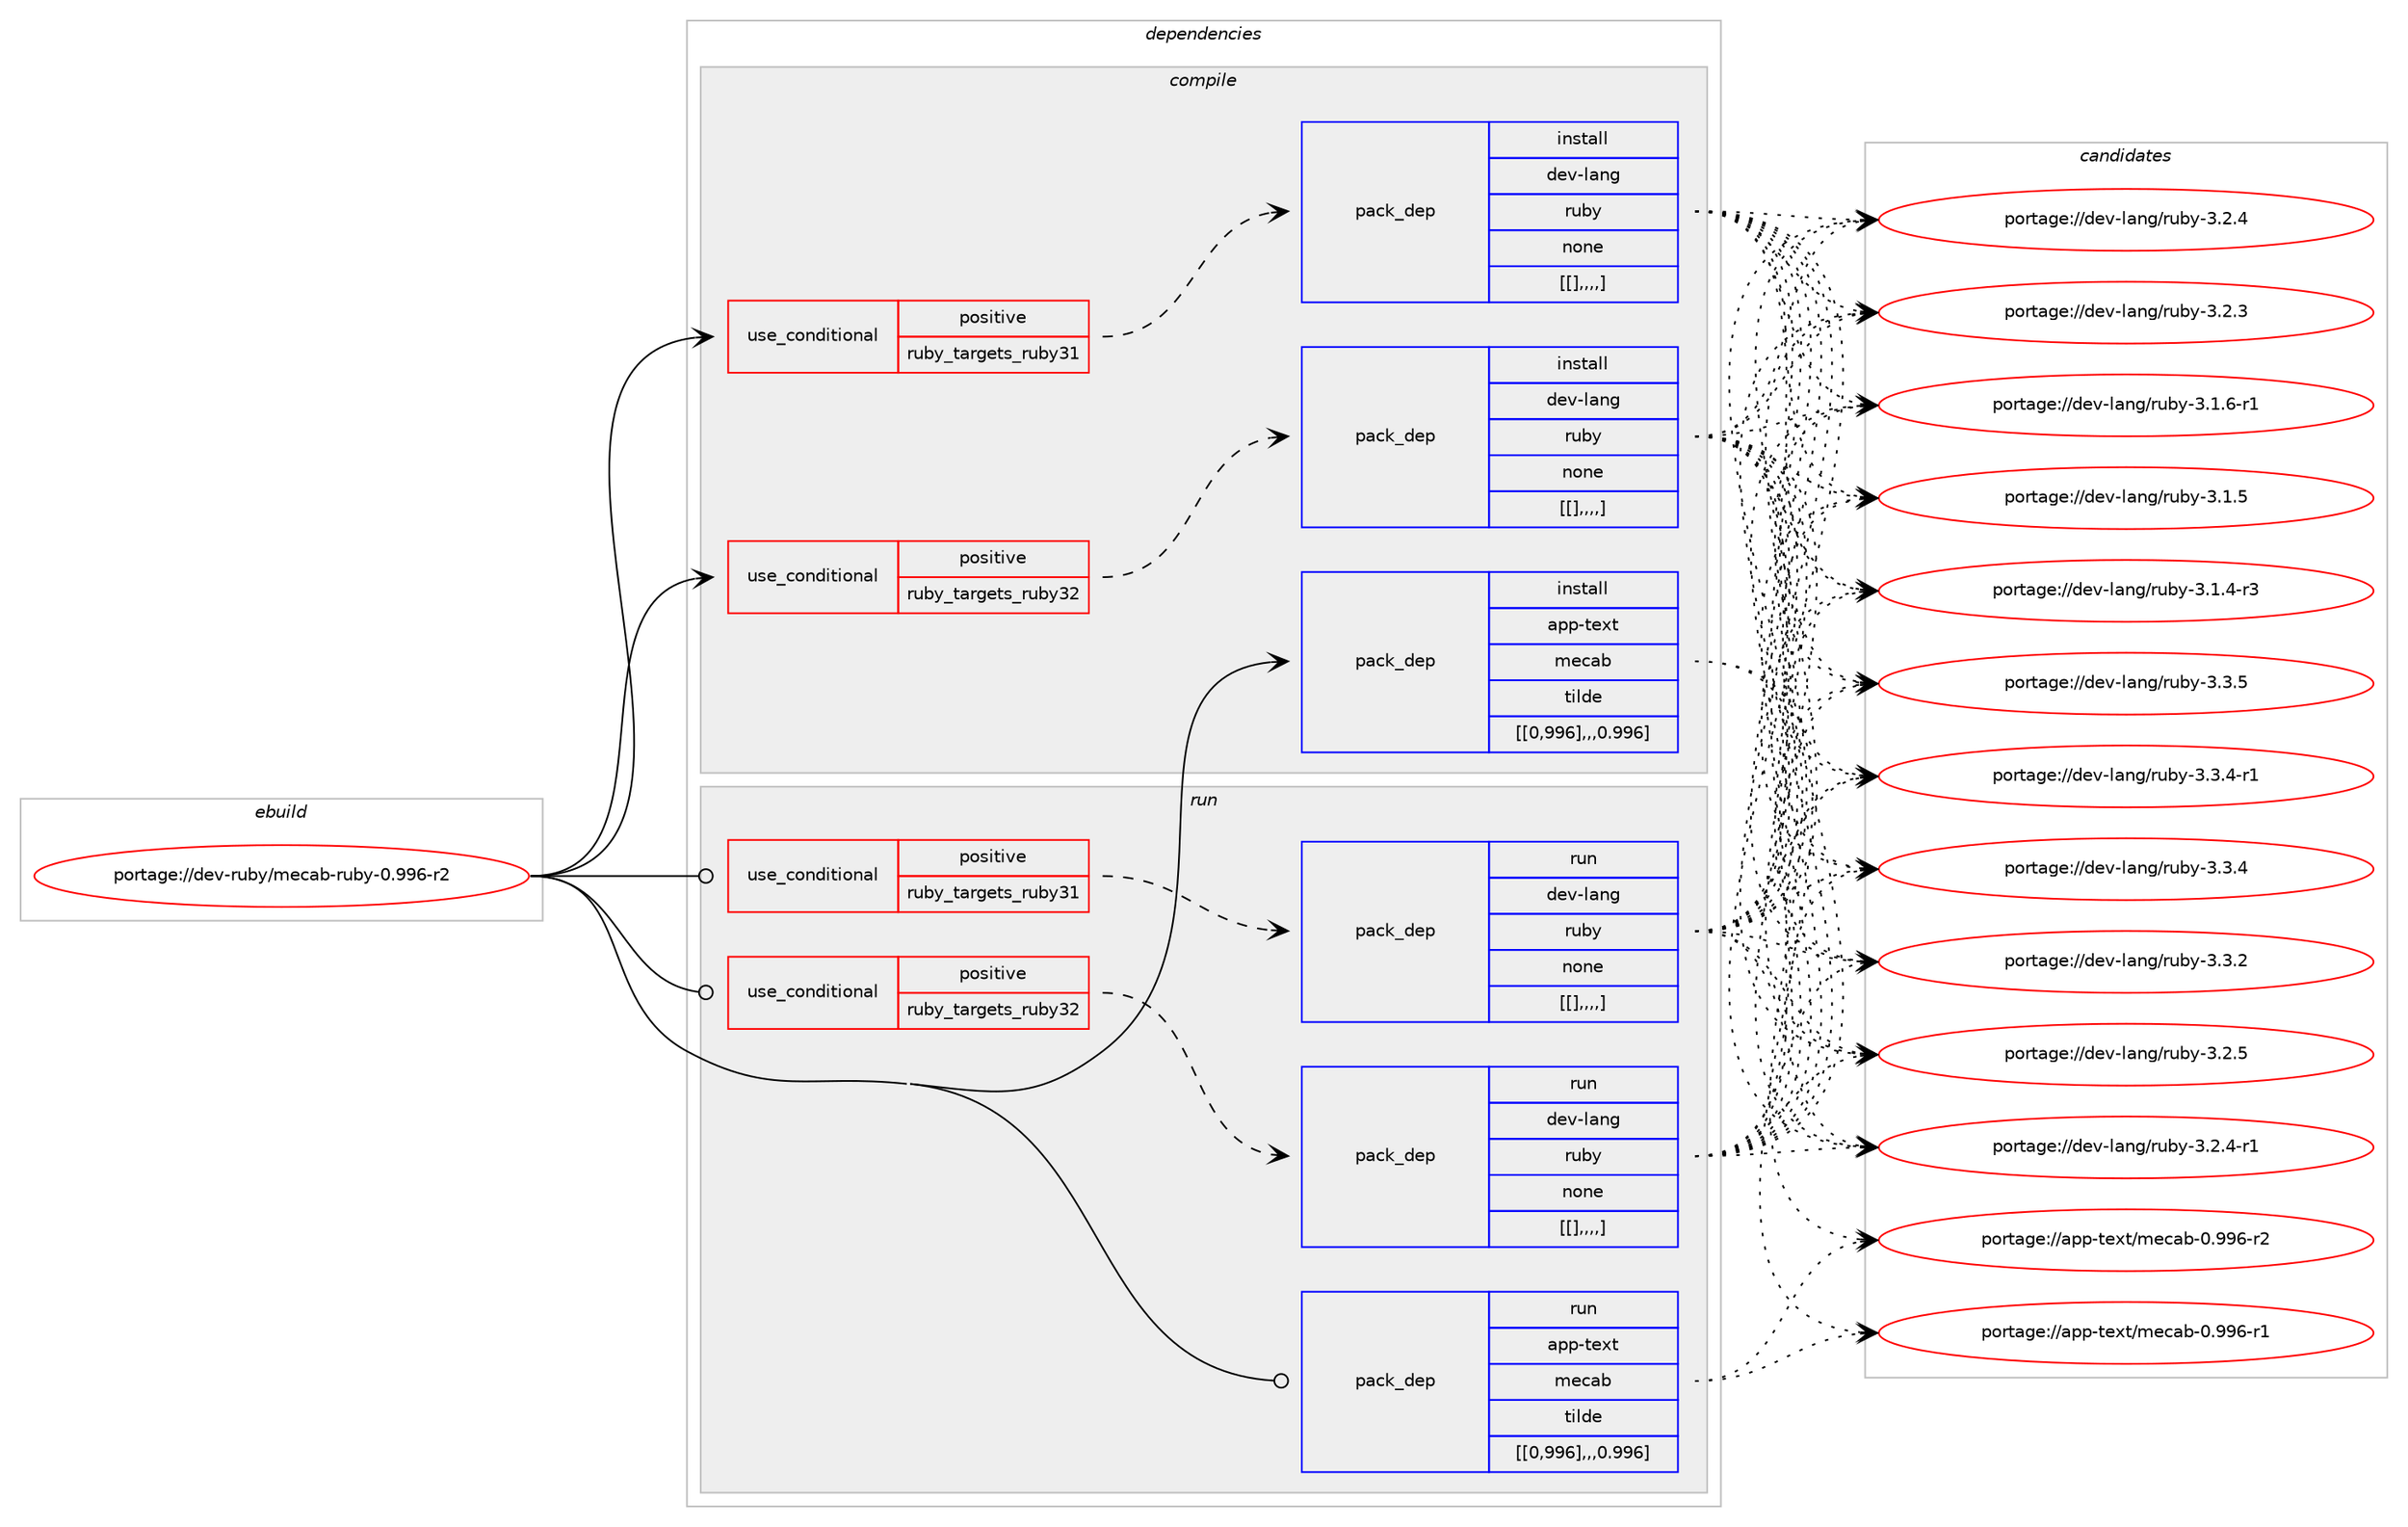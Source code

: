 digraph prolog {

# *************
# Graph options
# *************

newrank=true;
concentrate=true;
compound=true;
graph [rankdir=LR,fontname=Helvetica,fontsize=10,ranksep=1.5];#, ranksep=2.5, nodesep=0.2];
edge  [arrowhead=vee];
node  [fontname=Helvetica,fontsize=10];

# **********
# The ebuild
# **********

subgraph cluster_leftcol {
color=gray;
label=<<i>ebuild</i>>;
id [label="portage://dev-ruby/mecab-ruby-0.996-r2", color=red, width=4, href="../dev-ruby/mecab-ruby-0.996-r2.svg"];
}

# ****************
# The dependencies
# ****************

subgraph cluster_midcol {
color=gray;
label=<<i>dependencies</i>>;
subgraph cluster_compile {
fillcolor="#eeeeee";
style=filled;
label=<<i>compile</i>>;
subgraph cond51728 {
dependency192308 [label=<<TABLE BORDER="0" CELLBORDER="1" CELLSPACING="0" CELLPADDING="4"><TR><TD ROWSPAN="3" CELLPADDING="10">use_conditional</TD></TR><TR><TD>positive</TD></TR><TR><TD>ruby_targets_ruby31</TD></TR></TABLE>>, shape=none, color=red];
subgraph pack139249 {
dependency192309 [label=<<TABLE BORDER="0" CELLBORDER="1" CELLSPACING="0" CELLPADDING="4" WIDTH="220"><TR><TD ROWSPAN="6" CELLPADDING="30">pack_dep</TD></TR><TR><TD WIDTH="110">install</TD></TR><TR><TD>dev-lang</TD></TR><TR><TD>ruby</TD></TR><TR><TD>none</TD></TR><TR><TD>[[],,,,]</TD></TR></TABLE>>, shape=none, color=blue];
}
dependency192308:e -> dependency192309:w [weight=20,style="dashed",arrowhead="vee"];
}
id:e -> dependency192308:w [weight=20,style="solid",arrowhead="vee"];
subgraph cond51729 {
dependency192310 [label=<<TABLE BORDER="0" CELLBORDER="1" CELLSPACING="0" CELLPADDING="4"><TR><TD ROWSPAN="3" CELLPADDING="10">use_conditional</TD></TR><TR><TD>positive</TD></TR><TR><TD>ruby_targets_ruby32</TD></TR></TABLE>>, shape=none, color=red];
subgraph pack139250 {
dependency192311 [label=<<TABLE BORDER="0" CELLBORDER="1" CELLSPACING="0" CELLPADDING="4" WIDTH="220"><TR><TD ROWSPAN="6" CELLPADDING="30">pack_dep</TD></TR><TR><TD WIDTH="110">install</TD></TR><TR><TD>dev-lang</TD></TR><TR><TD>ruby</TD></TR><TR><TD>none</TD></TR><TR><TD>[[],,,,]</TD></TR></TABLE>>, shape=none, color=blue];
}
dependency192310:e -> dependency192311:w [weight=20,style="dashed",arrowhead="vee"];
}
id:e -> dependency192310:w [weight=20,style="solid",arrowhead="vee"];
subgraph pack139251 {
dependency192312 [label=<<TABLE BORDER="0" CELLBORDER="1" CELLSPACING="0" CELLPADDING="4" WIDTH="220"><TR><TD ROWSPAN="6" CELLPADDING="30">pack_dep</TD></TR><TR><TD WIDTH="110">install</TD></TR><TR><TD>app-text</TD></TR><TR><TD>mecab</TD></TR><TR><TD>tilde</TD></TR><TR><TD>[[0,996],,,0.996]</TD></TR></TABLE>>, shape=none, color=blue];
}
id:e -> dependency192312:w [weight=20,style="solid",arrowhead="vee"];
}
subgraph cluster_compileandrun {
fillcolor="#eeeeee";
style=filled;
label=<<i>compile and run</i>>;
}
subgraph cluster_run {
fillcolor="#eeeeee";
style=filled;
label=<<i>run</i>>;
subgraph cond51730 {
dependency192313 [label=<<TABLE BORDER="0" CELLBORDER="1" CELLSPACING="0" CELLPADDING="4"><TR><TD ROWSPAN="3" CELLPADDING="10">use_conditional</TD></TR><TR><TD>positive</TD></TR><TR><TD>ruby_targets_ruby31</TD></TR></TABLE>>, shape=none, color=red];
subgraph pack139252 {
dependency192314 [label=<<TABLE BORDER="0" CELLBORDER="1" CELLSPACING="0" CELLPADDING="4" WIDTH="220"><TR><TD ROWSPAN="6" CELLPADDING="30">pack_dep</TD></TR><TR><TD WIDTH="110">run</TD></TR><TR><TD>dev-lang</TD></TR><TR><TD>ruby</TD></TR><TR><TD>none</TD></TR><TR><TD>[[],,,,]</TD></TR></TABLE>>, shape=none, color=blue];
}
dependency192313:e -> dependency192314:w [weight=20,style="dashed",arrowhead="vee"];
}
id:e -> dependency192313:w [weight=20,style="solid",arrowhead="odot"];
subgraph cond51731 {
dependency192315 [label=<<TABLE BORDER="0" CELLBORDER="1" CELLSPACING="0" CELLPADDING="4"><TR><TD ROWSPAN="3" CELLPADDING="10">use_conditional</TD></TR><TR><TD>positive</TD></TR><TR><TD>ruby_targets_ruby32</TD></TR></TABLE>>, shape=none, color=red];
subgraph pack139253 {
dependency192316 [label=<<TABLE BORDER="0" CELLBORDER="1" CELLSPACING="0" CELLPADDING="4" WIDTH="220"><TR><TD ROWSPAN="6" CELLPADDING="30">pack_dep</TD></TR><TR><TD WIDTH="110">run</TD></TR><TR><TD>dev-lang</TD></TR><TR><TD>ruby</TD></TR><TR><TD>none</TD></TR><TR><TD>[[],,,,]</TD></TR></TABLE>>, shape=none, color=blue];
}
dependency192315:e -> dependency192316:w [weight=20,style="dashed",arrowhead="vee"];
}
id:e -> dependency192315:w [weight=20,style="solid",arrowhead="odot"];
subgraph pack139254 {
dependency192317 [label=<<TABLE BORDER="0" CELLBORDER="1" CELLSPACING="0" CELLPADDING="4" WIDTH="220"><TR><TD ROWSPAN="6" CELLPADDING="30">pack_dep</TD></TR><TR><TD WIDTH="110">run</TD></TR><TR><TD>app-text</TD></TR><TR><TD>mecab</TD></TR><TR><TD>tilde</TD></TR><TR><TD>[[0,996],,,0.996]</TD></TR></TABLE>>, shape=none, color=blue];
}
id:e -> dependency192317:w [weight=20,style="solid",arrowhead="odot"];
}
}

# **************
# The candidates
# **************

subgraph cluster_choices {
rank=same;
color=gray;
label=<<i>candidates</i>>;

subgraph choice139249 {
color=black;
nodesep=1;
choice10010111845108971101034711411798121455146514653 [label="portage://dev-lang/ruby-3.3.5", color=red, width=4,href="../dev-lang/ruby-3.3.5.svg"];
choice100101118451089711010347114117981214551465146524511449 [label="portage://dev-lang/ruby-3.3.4-r1", color=red, width=4,href="../dev-lang/ruby-3.3.4-r1.svg"];
choice10010111845108971101034711411798121455146514652 [label="portage://dev-lang/ruby-3.3.4", color=red, width=4,href="../dev-lang/ruby-3.3.4.svg"];
choice10010111845108971101034711411798121455146514650 [label="portage://dev-lang/ruby-3.3.2", color=red, width=4,href="../dev-lang/ruby-3.3.2.svg"];
choice10010111845108971101034711411798121455146504653 [label="portage://dev-lang/ruby-3.2.5", color=red, width=4,href="../dev-lang/ruby-3.2.5.svg"];
choice100101118451089711010347114117981214551465046524511449 [label="portage://dev-lang/ruby-3.2.4-r1", color=red, width=4,href="../dev-lang/ruby-3.2.4-r1.svg"];
choice10010111845108971101034711411798121455146504652 [label="portage://dev-lang/ruby-3.2.4", color=red, width=4,href="../dev-lang/ruby-3.2.4.svg"];
choice10010111845108971101034711411798121455146504651 [label="portage://dev-lang/ruby-3.2.3", color=red, width=4,href="../dev-lang/ruby-3.2.3.svg"];
choice100101118451089711010347114117981214551464946544511449 [label="portage://dev-lang/ruby-3.1.6-r1", color=red, width=4,href="../dev-lang/ruby-3.1.6-r1.svg"];
choice10010111845108971101034711411798121455146494653 [label="portage://dev-lang/ruby-3.1.5", color=red, width=4,href="../dev-lang/ruby-3.1.5.svg"];
choice100101118451089711010347114117981214551464946524511451 [label="portage://dev-lang/ruby-3.1.4-r3", color=red, width=4,href="../dev-lang/ruby-3.1.4-r3.svg"];
dependency192309:e -> choice10010111845108971101034711411798121455146514653:w [style=dotted,weight="100"];
dependency192309:e -> choice100101118451089711010347114117981214551465146524511449:w [style=dotted,weight="100"];
dependency192309:e -> choice10010111845108971101034711411798121455146514652:w [style=dotted,weight="100"];
dependency192309:e -> choice10010111845108971101034711411798121455146514650:w [style=dotted,weight="100"];
dependency192309:e -> choice10010111845108971101034711411798121455146504653:w [style=dotted,weight="100"];
dependency192309:e -> choice100101118451089711010347114117981214551465046524511449:w [style=dotted,weight="100"];
dependency192309:e -> choice10010111845108971101034711411798121455146504652:w [style=dotted,weight="100"];
dependency192309:e -> choice10010111845108971101034711411798121455146504651:w [style=dotted,weight="100"];
dependency192309:e -> choice100101118451089711010347114117981214551464946544511449:w [style=dotted,weight="100"];
dependency192309:e -> choice10010111845108971101034711411798121455146494653:w [style=dotted,weight="100"];
dependency192309:e -> choice100101118451089711010347114117981214551464946524511451:w [style=dotted,weight="100"];
}
subgraph choice139250 {
color=black;
nodesep=1;
choice10010111845108971101034711411798121455146514653 [label="portage://dev-lang/ruby-3.3.5", color=red, width=4,href="../dev-lang/ruby-3.3.5.svg"];
choice100101118451089711010347114117981214551465146524511449 [label="portage://dev-lang/ruby-3.3.4-r1", color=red, width=4,href="../dev-lang/ruby-3.3.4-r1.svg"];
choice10010111845108971101034711411798121455146514652 [label="portage://dev-lang/ruby-3.3.4", color=red, width=4,href="../dev-lang/ruby-3.3.4.svg"];
choice10010111845108971101034711411798121455146514650 [label="portage://dev-lang/ruby-3.3.2", color=red, width=4,href="../dev-lang/ruby-3.3.2.svg"];
choice10010111845108971101034711411798121455146504653 [label="portage://dev-lang/ruby-3.2.5", color=red, width=4,href="../dev-lang/ruby-3.2.5.svg"];
choice100101118451089711010347114117981214551465046524511449 [label="portage://dev-lang/ruby-3.2.4-r1", color=red, width=4,href="../dev-lang/ruby-3.2.4-r1.svg"];
choice10010111845108971101034711411798121455146504652 [label="portage://dev-lang/ruby-3.2.4", color=red, width=4,href="../dev-lang/ruby-3.2.4.svg"];
choice10010111845108971101034711411798121455146504651 [label="portage://dev-lang/ruby-3.2.3", color=red, width=4,href="../dev-lang/ruby-3.2.3.svg"];
choice100101118451089711010347114117981214551464946544511449 [label="portage://dev-lang/ruby-3.1.6-r1", color=red, width=4,href="../dev-lang/ruby-3.1.6-r1.svg"];
choice10010111845108971101034711411798121455146494653 [label="portage://dev-lang/ruby-3.1.5", color=red, width=4,href="../dev-lang/ruby-3.1.5.svg"];
choice100101118451089711010347114117981214551464946524511451 [label="portage://dev-lang/ruby-3.1.4-r3", color=red, width=4,href="../dev-lang/ruby-3.1.4-r3.svg"];
dependency192311:e -> choice10010111845108971101034711411798121455146514653:w [style=dotted,weight="100"];
dependency192311:e -> choice100101118451089711010347114117981214551465146524511449:w [style=dotted,weight="100"];
dependency192311:e -> choice10010111845108971101034711411798121455146514652:w [style=dotted,weight="100"];
dependency192311:e -> choice10010111845108971101034711411798121455146514650:w [style=dotted,weight="100"];
dependency192311:e -> choice10010111845108971101034711411798121455146504653:w [style=dotted,weight="100"];
dependency192311:e -> choice100101118451089711010347114117981214551465046524511449:w [style=dotted,weight="100"];
dependency192311:e -> choice10010111845108971101034711411798121455146504652:w [style=dotted,weight="100"];
dependency192311:e -> choice10010111845108971101034711411798121455146504651:w [style=dotted,weight="100"];
dependency192311:e -> choice100101118451089711010347114117981214551464946544511449:w [style=dotted,weight="100"];
dependency192311:e -> choice10010111845108971101034711411798121455146494653:w [style=dotted,weight="100"];
dependency192311:e -> choice100101118451089711010347114117981214551464946524511451:w [style=dotted,weight="100"];
}
subgraph choice139251 {
color=black;
nodesep=1;
choice9711211245116101120116471091019997984548465757544511450 [label="portage://app-text/mecab-0.996-r2", color=red, width=4,href="../app-text/mecab-0.996-r2.svg"];
choice9711211245116101120116471091019997984548465757544511449 [label="portage://app-text/mecab-0.996-r1", color=red, width=4,href="../app-text/mecab-0.996-r1.svg"];
dependency192312:e -> choice9711211245116101120116471091019997984548465757544511450:w [style=dotted,weight="100"];
dependency192312:e -> choice9711211245116101120116471091019997984548465757544511449:w [style=dotted,weight="100"];
}
subgraph choice139252 {
color=black;
nodesep=1;
choice10010111845108971101034711411798121455146514653 [label="portage://dev-lang/ruby-3.3.5", color=red, width=4,href="../dev-lang/ruby-3.3.5.svg"];
choice100101118451089711010347114117981214551465146524511449 [label="portage://dev-lang/ruby-3.3.4-r1", color=red, width=4,href="../dev-lang/ruby-3.3.4-r1.svg"];
choice10010111845108971101034711411798121455146514652 [label="portage://dev-lang/ruby-3.3.4", color=red, width=4,href="../dev-lang/ruby-3.3.4.svg"];
choice10010111845108971101034711411798121455146514650 [label="portage://dev-lang/ruby-3.3.2", color=red, width=4,href="../dev-lang/ruby-3.3.2.svg"];
choice10010111845108971101034711411798121455146504653 [label="portage://dev-lang/ruby-3.2.5", color=red, width=4,href="../dev-lang/ruby-3.2.5.svg"];
choice100101118451089711010347114117981214551465046524511449 [label="portage://dev-lang/ruby-3.2.4-r1", color=red, width=4,href="../dev-lang/ruby-3.2.4-r1.svg"];
choice10010111845108971101034711411798121455146504652 [label="portage://dev-lang/ruby-3.2.4", color=red, width=4,href="../dev-lang/ruby-3.2.4.svg"];
choice10010111845108971101034711411798121455146504651 [label="portage://dev-lang/ruby-3.2.3", color=red, width=4,href="../dev-lang/ruby-3.2.3.svg"];
choice100101118451089711010347114117981214551464946544511449 [label="portage://dev-lang/ruby-3.1.6-r1", color=red, width=4,href="../dev-lang/ruby-3.1.6-r1.svg"];
choice10010111845108971101034711411798121455146494653 [label="portage://dev-lang/ruby-3.1.5", color=red, width=4,href="../dev-lang/ruby-3.1.5.svg"];
choice100101118451089711010347114117981214551464946524511451 [label="portage://dev-lang/ruby-3.1.4-r3", color=red, width=4,href="../dev-lang/ruby-3.1.4-r3.svg"];
dependency192314:e -> choice10010111845108971101034711411798121455146514653:w [style=dotted,weight="100"];
dependency192314:e -> choice100101118451089711010347114117981214551465146524511449:w [style=dotted,weight="100"];
dependency192314:e -> choice10010111845108971101034711411798121455146514652:w [style=dotted,weight="100"];
dependency192314:e -> choice10010111845108971101034711411798121455146514650:w [style=dotted,weight="100"];
dependency192314:e -> choice10010111845108971101034711411798121455146504653:w [style=dotted,weight="100"];
dependency192314:e -> choice100101118451089711010347114117981214551465046524511449:w [style=dotted,weight="100"];
dependency192314:e -> choice10010111845108971101034711411798121455146504652:w [style=dotted,weight="100"];
dependency192314:e -> choice10010111845108971101034711411798121455146504651:w [style=dotted,weight="100"];
dependency192314:e -> choice100101118451089711010347114117981214551464946544511449:w [style=dotted,weight="100"];
dependency192314:e -> choice10010111845108971101034711411798121455146494653:w [style=dotted,weight="100"];
dependency192314:e -> choice100101118451089711010347114117981214551464946524511451:w [style=dotted,weight="100"];
}
subgraph choice139253 {
color=black;
nodesep=1;
choice10010111845108971101034711411798121455146514653 [label="portage://dev-lang/ruby-3.3.5", color=red, width=4,href="../dev-lang/ruby-3.3.5.svg"];
choice100101118451089711010347114117981214551465146524511449 [label="portage://dev-lang/ruby-3.3.4-r1", color=red, width=4,href="../dev-lang/ruby-3.3.4-r1.svg"];
choice10010111845108971101034711411798121455146514652 [label="portage://dev-lang/ruby-3.3.4", color=red, width=4,href="../dev-lang/ruby-3.3.4.svg"];
choice10010111845108971101034711411798121455146514650 [label="portage://dev-lang/ruby-3.3.2", color=red, width=4,href="../dev-lang/ruby-3.3.2.svg"];
choice10010111845108971101034711411798121455146504653 [label="portage://dev-lang/ruby-3.2.5", color=red, width=4,href="../dev-lang/ruby-3.2.5.svg"];
choice100101118451089711010347114117981214551465046524511449 [label="portage://dev-lang/ruby-3.2.4-r1", color=red, width=4,href="../dev-lang/ruby-3.2.4-r1.svg"];
choice10010111845108971101034711411798121455146504652 [label="portage://dev-lang/ruby-3.2.4", color=red, width=4,href="../dev-lang/ruby-3.2.4.svg"];
choice10010111845108971101034711411798121455146504651 [label="portage://dev-lang/ruby-3.2.3", color=red, width=4,href="../dev-lang/ruby-3.2.3.svg"];
choice100101118451089711010347114117981214551464946544511449 [label="portage://dev-lang/ruby-3.1.6-r1", color=red, width=4,href="../dev-lang/ruby-3.1.6-r1.svg"];
choice10010111845108971101034711411798121455146494653 [label="portage://dev-lang/ruby-3.1.5", color=red, width=4,href="../dev-lang/ruby-3.1.5.svg"];
choice100101118451089711010347114117981214551464946524511451 [label="portage://dev-lang/ruby-3.1.4-r3", color=red, width=4,href="../dev-lang/ruby-3.1.4-r3.svg"];
dependency192316:e -> choice10010111845108971101034711411798121455146514653:w [style=dotted,weight="100"];
dependency192316:e -> choice100101118451089711010347114117981214551465146524511449:w [style=dotted,weight="100"];
dependency192316:e -> choice10010111845108971101034711411798121455146514652:w [style=dotted,weight="100"];
dependency192316:e -> choice10010111845108971101034711411798121455146514650:w [style=dotted,weight="100"];
dependency192316:e -> choice10010111845108971101034711411798121455146504653:w [style=dotted,weight="100"];
dependency192316:e -> choice100101118451089711010347114117981214551465046524511449:w [style=dotted,weight="100"];
dependency192316:e -> choice10010111845108971101034711411798121455146504652:w [style=dotted,weight="100"];
dependency192316:e -> choice10010111845108971101034711411798121455146504651:w [style=dotted,weight="100"];
dependency192316:e -> choice100101118451089711010347114117981214551464946544511449:w [style=dotted,weight="100"];
dependency192316:e -> choice10010111845108971101034711411798121455146494653:w [style=dotted,weight="100"];
dependency192316:e -> choice100101118451089711010347114117981214551464946524511451:w [style=dotted,weight="100"];
}
subgraph choice139254 {
color=black;
nodesep=1;
choice9711211245116101120116471091019997984548465757544511450 [label="portage://app-text/mecab-0.996-r2", color=red, width=4,href="../app-text/mecab-0.996-r2.svg"];
choice9711211245116101120116471091019997984548465757544511449 [label="portage://app-text/mecab-0.996-r1", color=red, width=4,href="../app-text/mecab-0.996-r1.svg"];
dependency192317:e -> choice9711211245116101120116471091019997984548465757544511450:w [style=dotted,weight="100"];
dependency192317:e -> choice9711211245116101120116471091019997984548465757544511449:w [style=dotted,weight="100"];
}
}

}

